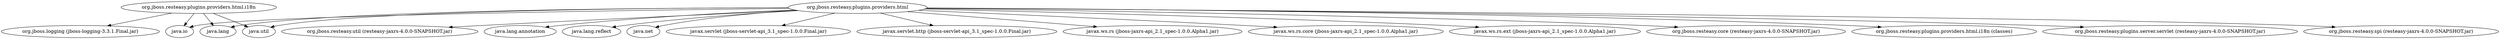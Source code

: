 digraph "classes" {
    // Path: /home/rsearls/j1/Resteasy/providers/resteasy-html/target/classes
   "org.jboss.resteasy.plugins.providers.html"        -> "java.io";
   "org.jboss.resteasy.plugins.providers.html"        -> "java.lang";
   "org.jboss.resteasy.plugins.providers.html"        -> "java.lang.annotation";
   "org.jboss.resteasy.plugins.providers.html"        -> "java.lang.reflect";
   "org.jboss.resteasy.plugins.providers.html"        -> "java.net";
   "org.jboss.resteasy.plugins.providers.html"        -> "java.util";
   "org.jboss.resteasy.plugins.providers.html"        -> "javax.servlet (jboss-servlet-api_3.1_spec-1.0.0.Final.jar)";
   "org.jboss.resteasy.plugins.providers.html"        -> "javax.servlet.http (jboss-servlet-api_3.1_spec-1.0.0.Final.jar)";
   "org.jboss.resteasy.plugins.providers.html"        -> "javax.ws.rs (jboss-jaxrs-api_2.1_spec-1.0.0.Alpha1.jar)";
   "org.jboss.resteasy.plugins.providers.html"        -> "javax.ws.rs.core (jboss-jaxrs-api_2.1_spec-1.0.0.Alpha1.jar)";
   "org.jboss.resteasy.plugins.providers.html"        -> "javax.ws.rs.ext (jboss-jaxrs-api_2.1_spec-1.0.0.Alpha1.jar)";
   "org.jboss.resteasy.plugins.providers.html"        -> "org.jboss.resteasy.core (resteasy-jaxrs-4.0.0-SNAPSHOT.jar)";
   "org.jboss.resteasy.plugins.providers.html"        -> "org.jboss.resteasy.plugins.providers.html.i18n (classes)";
   "org.jboss.resteasy.plugins.providers.html"        -> "org.jboss.resteasy.plugins.server.servlet (resteasy-jaxrs-4.0.0-SNAPSHOT.jar)";
   "org.jboss.resteasy.plugins.providers.html"        -> "org.jboss.resteasy.spi (resteasy-jaxrs-4.0.0-SNAPSHOT.jar)";
   "org.jboss.resteasy.plugins.providers.html"        -> "org.jboss.resteasy.util (resteasy-jaxrs-4.0.0-SNAPSHOT.jar)";
   "org.jboss.resteasy.plugins.providers.html.i18n"   -> "java.io";
   "org.jboss.resteasy.plugins.providers.html.i18n"   -> "java.lang";
   "org.jboss.resteasy.plugins.providers.html.i18n"   -> "java.util";
   "org.jboss.resteasy.plugins.providers.html.i18n"   -> "org.jboss.logging (jboss-logging-3.3.1.Final.jar)";
}
